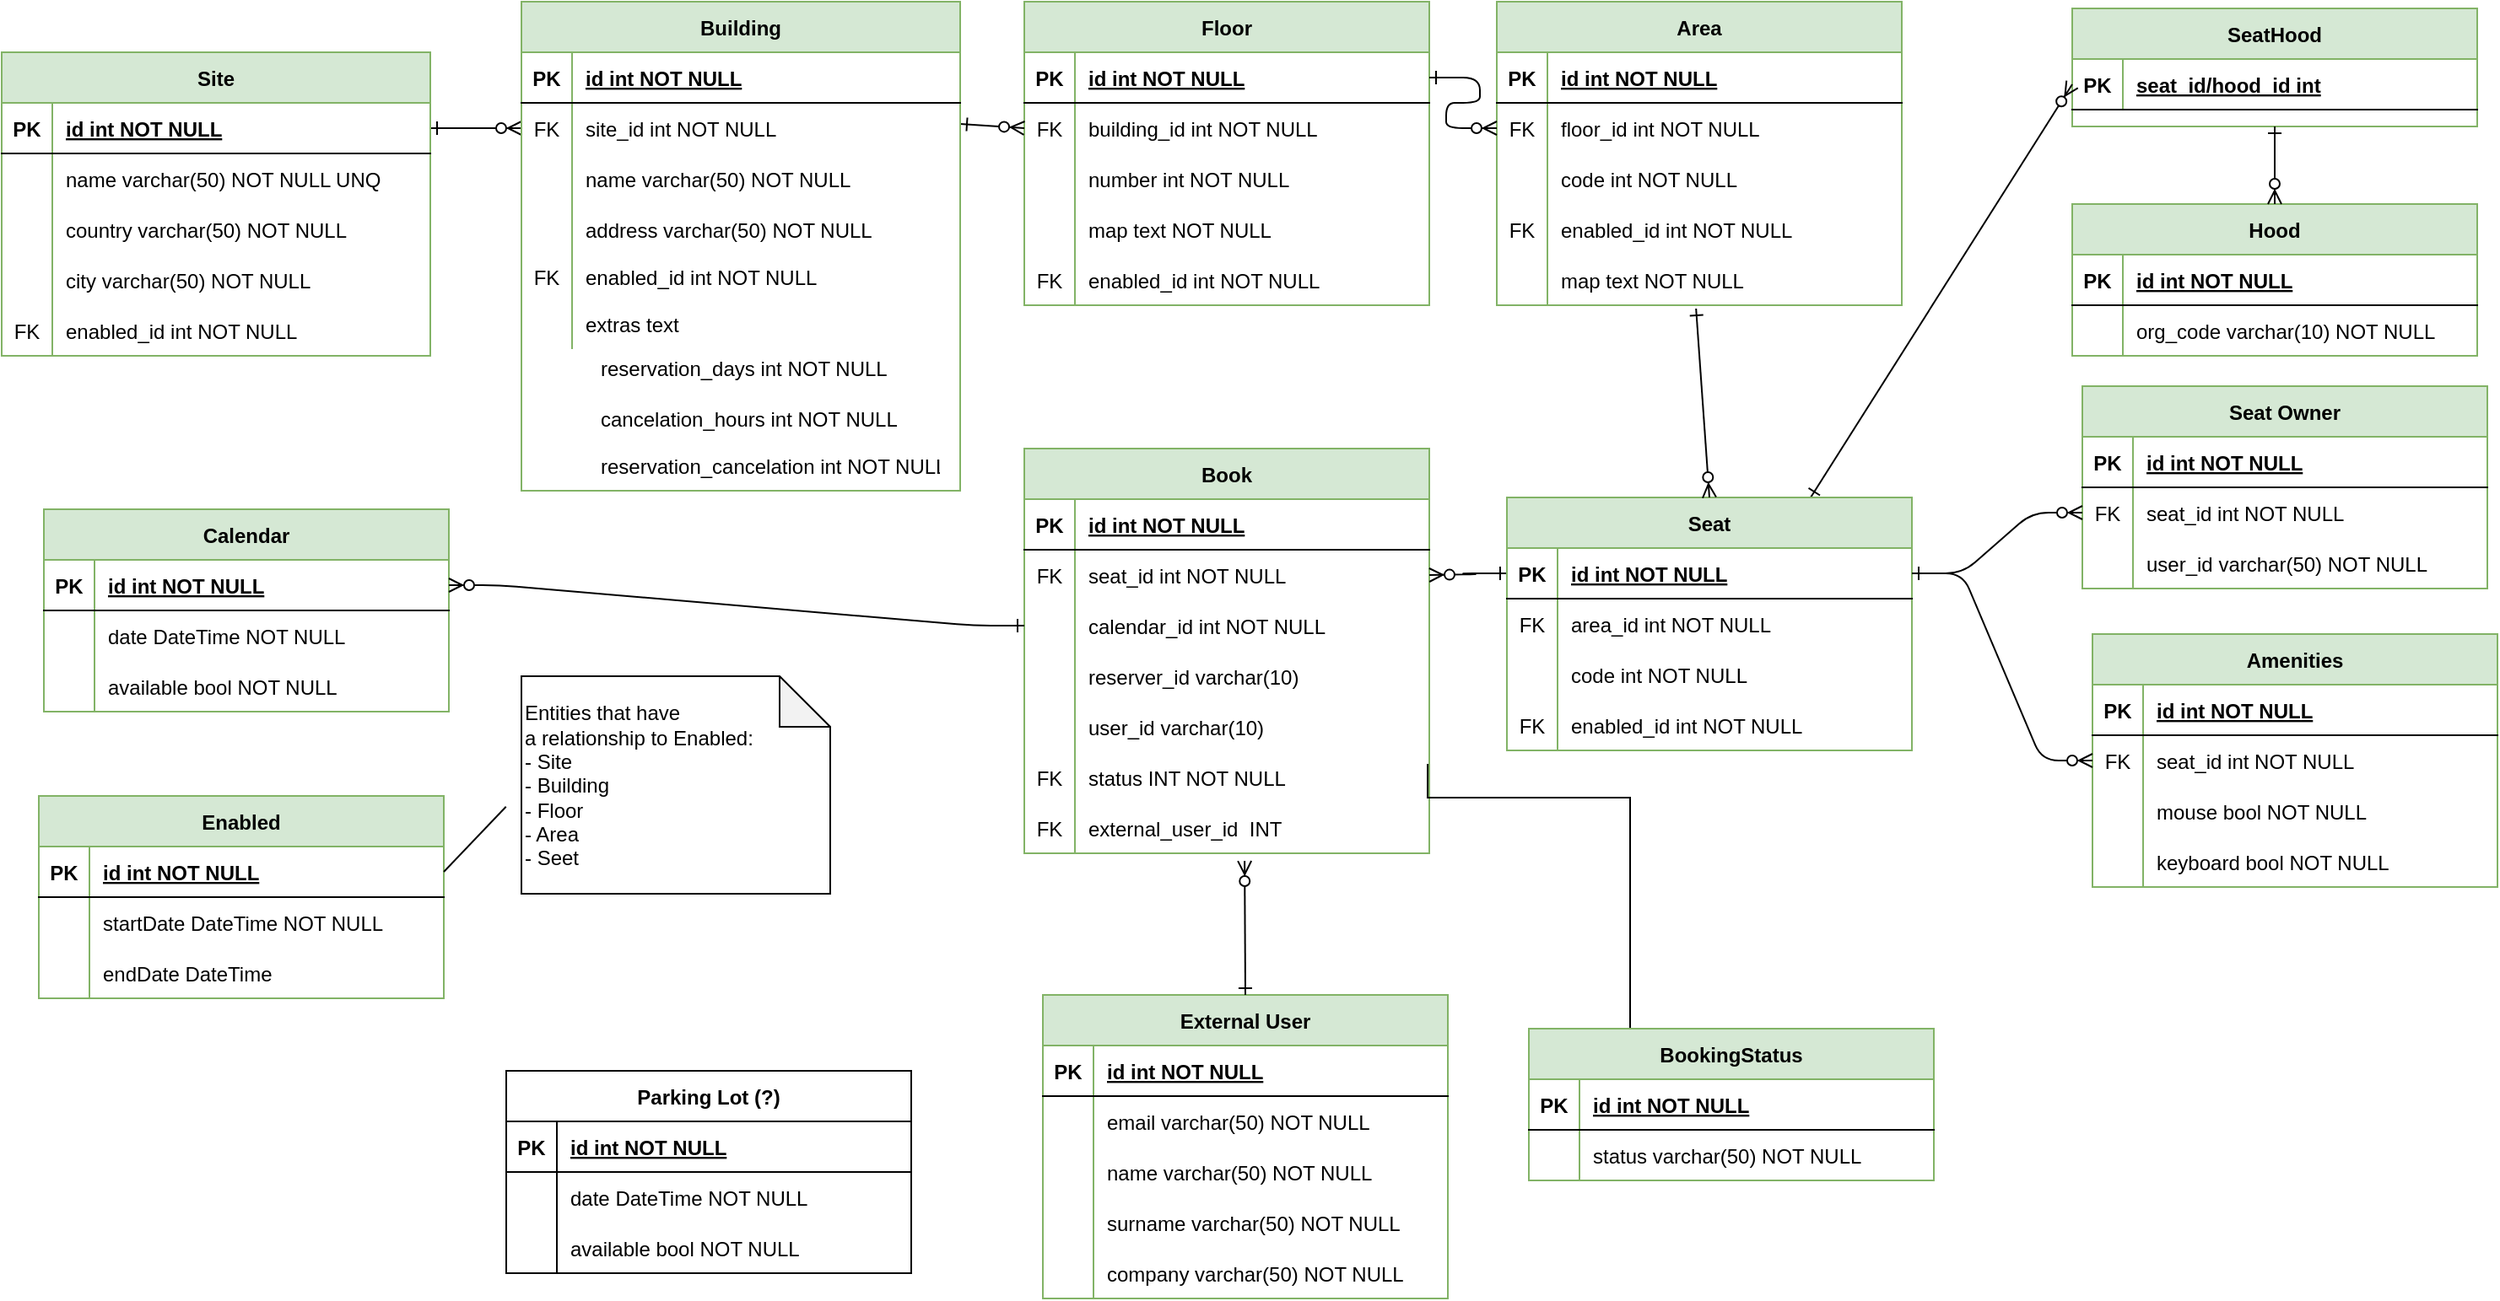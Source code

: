 <mxfile version="14.6.0" type="device"><diagram id="R2lEEEUBdFMjLlhIrx00" name="Page-1"><mxGraphModel dx="1422" dy="763" grid="0" gridSize="10" guides="1" tooltips="1" connect="1" arrows="1" fold="1" page="1" pageScale="1" pageWidth="1100" pageHeight="850" math="0" shadow="0" extFonts="Permanent Marker^https://fonts.googleapis.com/css?family=Permanent+Marker"><root><mxCell id="0"/><mxCell id="1" parent="0"/><mxCell id="C-vyLk0tnHw3VtMMgP7b-1" value="" style="endArrow=ERzeroToMany;startArrow=ERone;endFill=1;startFill=0;" parent="1" source="C-vyLk0tnHw3VtMMgP7b-24" target="_Msn4K6xnhtZyZskZR9A-14" edge="1"><mxGeometry width="100" height="100" relative="1" as="geometry"><mxPoint x="340" y="720" as="sourcePoint"/><mxPoint x="70" y="410" as="targetPoint"/></mxGeometry></mxCell><mxCell id="C-vyLk0tnHw3VtMMgP7b-23" value="Site" style="shape=table;startSize=30;container=1;collapsible=1;childLayout=tableLayout;fixedRows=1;rowLines=0;fontStyle=1;align=center;resizeLast=1;fillColor=#d5e8d4;strokeColor=#82b366;" parent="1" vertex="1"><mxGeometry x="21" y="70" width="254" height="180" as="geometry"/></mxCell><mxCell id="C-vyLk0tnHw3VtMMgP7b-24" value="" style="shape=partialRectangle;collapsible=0;dropTarget=0;pointerEvents=0;fillColor=none;points=[[0,0.5],[1,0.5]];portConstraint=eastwest;top=0;left=0;right=0;bottom=1;" parent="C-vyLk0tnHw3VtMMgP7b-23" vertex="1"><mxGeometry y="30" width="254" height="30" as="geometry"/></mxCell><mxCell id="C-vyLk0tnHw3VtMMgP7b-25" value="PK" style="shape=partialRectangle;overflow=hidden;connectable=0;fillColor=none;top=0;left=0;bottom=0;right=0;fontStyle=1;" parent="C-vyLk0tnHw3VtMMgP7b-24" vertex="1"><mxGeometry width="30" height="30" as="geometry"/></mxCell><mxCell id="C-vyLk0tnHw3VtMMgP7b-26" value="id int NOT NULL " style="shape=partialRectangle;overflow=hidden;connectable=0;fillColor=none;top=0;left=0;bottom=0;right=0;align=left;spacingLeft=6;fontStyle=5;" parent="C-vyLk0tnHw3VtMMgP7b-24" vertex="1"><mxGeometry x="30" width="224" height="30" as="geometry"/></mxCell><mxCell id="C-vyLk0tnHw3VtMMgP7b-27" value="" style="shape=partialRectangle;collapsible=0;dropTarget=0;pointerEvents=0;fillColor=none;points=[[0,0.5],[1,0.5]];portConstraint=eastwest;top=0;left=0;right=0;bottom=0;" parent="C-vyLk0tnHw3VtMMgP7b-23" vertex="1"><mxGeometry y="60" width="254" height="30" as="geometry"/></mxCell><mxCell id="C-vyLk0tnHw3VtMMgP7b-28" value="" style="shape=partialRectangle;overflow=hidden;connectable=0;fillColor=none;top=0;left=0;bottom=0;right=0;" parent="C-vyLk0tnHw3VtMMgP7b-27" vertex="1"><mxGeometry width="30" height="30" as="geometry"/></mxCell><mxCell id="C-vyLk0tnHw3VtMMgP7b-29" value="name varchar(50) NOT NULL UNQ" style="shape=partialRectangle;overflow=hidden;connectable=0;fillColor=none;top=0;left=0;bottom=0;right=0;align=left;spacingLeft=6;" parent="C-vyLk0tnHw3VtMMgP7b-27" vertex="1"><mxGeometry x="30" width="224" height="30" as="geometry"/></mxCell><mxCell id="_Msn4K6xnhtZyZskZR9A-1" value="" style="shape=partialRectangle;collapsible=0;dropTarget=0;pointerEvents=0;fillColor=none;points=[[0,0.5],[1,0.5]];portConstraint=eastwest;top=0;left=0;right=0;bottom=0;" parent="C-vyLk0tnHw3VtMMgP7b-23" vertex="1"><mxGeometry y="90" width="254" height="30" as="geometry"/></mxCell><mxCell id="_Msn4K6xnhtZyZskZR9A-2" value="" style="shape=partialRectangle;overflow=hidden;connectable=0;fillColor=none;top=0;left=0;bottom=0;right=0;" parent="_Msn4K6xnhtZyZskZR9A-1" vertex="1"><mxGeometry width="30" height="30" as="geometry"/></mxCell><mxCell id="_Msn4K6xnhtZyZskZR9A-3" value="country varchar(50) NOT NULL" style="shape=partialRectangle;overflow=hidden;connectable=0;fillColor=none;top=0;left=0;bottom=0;right=0;align=left;spacingLeft=6;" parent="_Msn4K6xnhtZyZskZR9A-1" vertex="1"><mxGeometry x="30" width="224" height="30" as="geometry"/></mxCell><mxCell id="_Msn4K6xnhtZyZskZR9A-4" value="" style="shape=partialRectangle;collapsible=0;dropTarget=0;pointerEvents=0;fillColor=none;points=[[0,0.5],[1,0.5]];portConstraint=eastwest;top=0;left=0;right=0;bottom=0;" parent="C-vyLk0tnHw3VtMMgP7b-23" vertex="1"><mxGeometry y="120" width="254" height="30" as="geometry"/></mxCell><mxCell id="_Msn4K6xnhtZyZskZR9A-5" value="" style="shape=partialRectangle;overflow=hidden;connectable=0;fillColor=none;top=0;left=0;bottom=0;right=0;" parent="_Msn4K6xnhtZyZskZR9A-4" vertex="1"><mxGeometry width="30" height="30" as="geometry"/></mxCell><mxCell id="_Msn4K6xnhtZyZskZR9A-6" value="city varchar(50) NOT NULL" style="shape=partialRectangle;overflow=hidden;connectable=0;fillColor=none;top=0;left=0;bottom=0;right=0;align=left;spacingLeft=6;" parent="_Msn4K6xnhtZyZskZR9A-4" vertex="1"><mxGeometry x="30" width="224" height="30" as="geometry"/></mxCell><mxCell id="_Msn4K6xnhtZyZskZR9A-7" value="" style="shape=partialRectangle;collapsible=0;dropTarget=0;pointerEvents=0;fillColor=none;points=[[0,0.5],[1,0.5]];portConstraint=eastwest;top=0;left=0;right=0;bottom=0;" parent="C-vyLk0tnHw3VtMMgP7b-23" vertex="1"><mxGeometry y="150" width="254" height="30" as="geometry"/></mxCell><mxCell id="_Msn4K6xnhtZyZskZR9A-8" value="FK" style="shape=partialRectangle;overflow=hidden;connectable=0;fillColor=none;top=0;left=0;bottom=0;right=0;" parent="_Msn4K6xnhtZyZskZR9A-7" vertex="1"><mxGeometry width="30" height="30" as="geometry"/></mxCell><mxCell id="_Msn4K6xnhtZyZskZR9A-9" value="enabled_id int NOT NULL" style="shape=partialRectangle;overflow=hidden;connectable=0;fillColor=none;top=0;left=0;bottom=0;right=0;align=left;spacingLeft=6;" parent="_Msn4K6xnhtZyZskZR9A-7" vertex="1"><mxGeometry x="30" width="224" height="30" as="geometry"/></mxCell><mxCell id="_Msn4K6xnhtZyZskZR9A-26" value="Floor" style="shape=table;startSize=30;container=1;collapsible=1;childLayout=tableLayout;fixedRows=1;rowLines=0;fontStyle=1;align=center;resizeLast=1;fillColor=#d5e8d4;strokeColor=#82b366;" parent="1" vertex="1"><mxGeometry x="627" y="40" width="240" height="180" as="geometry"/></mxCell><mxCell id="_Msn4K6xnhtZyZskZR9A-27" value="" style="shape=partialRectangle;collapsible=0;dropTarget=0;pointerEvents=0;fillColor=none;points=[[0,0.5],[1,0.5]];portConstraint=eastwest;top=0;left=0;right=0;bottom=1;" parent="_Msn4K6xnhtZyZskZR9A-26" vertex="1"><mxGeometry y="30" width="240" height="30" as="geometry"/></mxCell><mxCell id="_Msn4K6xnhtZyZskZR9A-28" value="PK" style="shape=partialRectangle;overflow=hidden;connectable=0;fillColor=none;top=0;left=0;bottom=0;right=0;fontStyle=1;" parent="_Msn4K6xnhtZyZskZR9A-27" vertex="1"><mxGeometry width="30" height="30" as="geometry"/></mxCell><mxCell id="_Msn4K6xnhtZyZskZR9A-29" value="id int NOT NULL " style="shape=partialRectangle;overflow=hidden;connectable=0;fillColor=none;top=0;left=0;bottom=0;right=0;align=left;spacingLeft=6;fontStyle=5;" parent="_Msn4K6xnhtZyZskZR9A-27" vertex="1"><mxGeometry x="30" width="210" height="30" as="geometry"/></mxCell><mxCell id="_Msn4K6xnhtZyZskZR9A-30" value="" style="shape=partialRectangle;collapsible=0;dropTarget=0;pointerEvents=0;fillColor=none;points=[[0,0.5],[1,0.5]];portConstraint=eastwest;top=0;left=0;right=0;bottom=0;" parent="_Msn4K6xnhtZyZskZR9A-26" vertex="1"><mxGeometry y="60" width="240" height="30" as="geometry"/></mxCell><mxCell id="_Msn4K6xnhtZyZskZR9A-31" value="FK" style="shape=partialRectangle;overflow=hidden;connectable=0;fillColor=none;top=0;left=0;bottom=0;right=0;" parent="_Msn4K6xnhtZyZskZR9A-30" vertex="1"><mxGeometry width="30" height="30" as="geometry"/></mxCell><mxCell id="_Msn4K6xnhtZyZskZR9A-32" value="building_id int NOT NULL" style="shape=partialRectangle;overflow=hidden;connectable=0;fillColor=none;top=0;left=0;bottom=0;right=0;align=left;spacingLeft=6;" parent="_Msn4K6xnhtZyZskZR9A-30" vertex="1"><mxGeometry x="30" width="210" height="30" as="geometry"/></mxCell><mxCell id="_Msn4K6xnhtZyZskZR9A-33" value="" style="shape=partialRectangle;collapsible=0;dropTarget=0;pointerEvents=0;fillColor=none;points=[[0,0.5],[1,0.5]];portConstraint=eastwest;top=0;left=0;right=0;bottom=0;" parent="_Msn4K6xnhtZyZskZR9A-26" vertex="1"><mxGeometry y="90" width="240" height="30" as="geometry"/></mxCell><mxCell id="_Msn4K6xnhtZyZskZR9A-34" value="" style="shape=partialRectangle;overflow=hidden;connectable=0;fillColor=none;top=0;left=0;bottom=0;right=0;" parent="_Msn4K6xnhtZyZskZR9A-33" vertex="1"><mxGeometry width="30" height="30" as="geometry"/></mxCell><mxCell id="_Msn4K6xnhtZyZskZR9A-35" value="number int NOT NULL" style="shape=partialRectangle;overflow=hidden;connectable=0;fillColor=none;top=0;left=0;bottom=0;right=0;align=left;spacingLeft=6;" parent="_Msn4K6xnhtZyZskZR9A-33" vertex="1"><mxGeometry x="30" width="210" height="30" as="geometry"/></mxCell><mxCell id="_Msn4K6xnhtZyZskZR9A-36" value="" style="shape=partialRectangle;collapsible=0;dropTarget=0;pointerEvents=0;fillColor=none;points=[[0,0.5],[1,0.5]];portConstraint=eastwest;top=0;left=0;right=0;bottom=0;" parent="_Msn4K6xnhtZyZskZR9A-26" vertex="1"><mxGeometry y="120" width="240" height="30" as="geometry"/></mxCell><mxCell id="_Msn4K6xnhtZyZskZR9A-37" value="" style="shape=partialRectangle;overflow=hidden;connectable=0;fillColor=none;top=0;left=0;bottom=0;right=0;" parent="_Msn4K6xnhtZyZskZR9A-36" vertex="1"><mxGeometry width="30" height="30" as="geometry"/></mxCell><mxCell id="_Msn4K6xnhtZyZskZR9A-38" value="map text NOT NULL" style="shape=partialRectangle;overflow=hidden;connectable=0;fillColor=none;top=0;left=0;bottom=0;right=0;align=left;spacingLeft=6;" parent="_Msn4K6xnhtZyZskZR9A-36" vertex="1"><mxGeometry x="30" width="210" height="30" as="geometry"/></mxCell><mxCell id="_Msn4K6xnhtZyZskZR9A-39" value="" style="shape=partialRectangle;collapsible=0;dropTarget=0;pointerEvents=0;fillColor=none;points=[[0,0.5],[1,0.5]];portConstraint=eastwest;top=0;left=0;right=0;bottom=0;" parent="_Msn4K6xnhtZyZskZR9A-26" vertex="1"><mxGeometry y="150" width="240" height="30" as="geometry"/></mxCell><mxCell id="_Msn4K6xnhtZyZskZR9A-40" value="FK" style="shape=partialRectangle;overflow=hidden;connectable=0;fillColor=none;top=0;left=0;bottom=0;right=0;" parent="_Msn4K6xnhtZyZskZR9A-39" vertex="1"><mxGeometry width="30" height="30" as="geometry"/></mxCell><mxCell id="_Msn4K6xnhtZyZskZR9A-41" value="enabled_id int NOT NULL" style="shape=partialRectangle;overflow=hidden;connectable=0;fillColor=none;top=0;left=0;bottom=0;right=0;align=left;spacingLeft=6;" parent="_Msn4K6xnhtZyZskZR9A-39" vertex="1"><mxGeometry x="30" width="210" height="30" as="geometry"/></mxCell><mxCell id="_Msn4K6xnhtZyZskZR9A-42" value="" style="endArrow=ERzeroToMany;startArrow=ERone;endFill=1;startFill=0;entryX=0;entryY=0.5;entryDx=0;entryDy=0;exitX=1;exitY=0.25;exitDx=0;exitDy=0;" parent="1" source="_Msn4K6xnhtZyZskZR9A-10" target="_Msn4K6xnhtZyZskZR9A-30" edge="1"><mxGeometry width="100" height="100" relative="1" as="geometry"><mxPoint x="599" y="172" as="sourcePoint"/><mxPoint x="612.5" y="180" as="targetPoint"/></mxGeometry></mxCell><mxCell id="_Msn4K6xnhtZyZskZR9A-46" value="Area" style="shape=table;startSize=30;container=1;collapsible=1;childLayout=tableLayout;fixedRows=1;rowLines=0;fontStyle=1;align=center;resizeLast=1;fillColor=#d5e8d4;strokeColor=#82b366;" parent="1" vertex="1"><mxGeometry x="907" y="40" width="240" height="180" as="geometry"/></mxCell><mxCell id="_Msn4K6xnhtZyZskZR9A-47" value="" style="shape=partialRectangle;collapsible=0;dropTarget=0;pointerEvents=0;fillColor=none;points=[[0,0.5],[1,0.5]];portConstraint=eastwest;top=0;left=0;right=0;bottom=1;" parent="_Msn4K6xnhtZyZskZR9A-46" vertex="1"><mxGeometry y="30" width="240" height="30" as="geometry"/></mxCell><mxCell id="_Msn4K6xnhtZyZskZR9A-48" value="PK" style="shape=partialRectangle;overflow=hidden;connectable=0;fillColor=none;top=0;left=0;bottom=0;right=0;fontStyle=1;" parent="_Msn4K6xnhtZyZskZR9A-47" vertex="1"><mxGeometry width="30" height="30" as="geometry"/></mxCell><mxCell id="_Msn4K6xnhtZyZskZR9A-49" value="id int NOT NULL " style="shape=partialRectangle;overflow=hidden;connectable=0;fillColor=none;top=0;left=0;bottom=0;right=0;align=left;spacingLeft=6;fontStyle=5;" parent="_Msn4K6xnhtZyZskZR9A-47" vertex="1"><mxGeometry x="30" width="210" height="30" as="geometry"/></mxCell><mxCell id="_Msn4K6xnhtZyZskZR9A-50" value="" style="shape=partialRectangle;collapsible=0;dropTarget=0;pointerEvents=0;fillColor=none;points=[[0,0.5],[1,0.5]];portConstraint=eastwest;top=0;left=0;right=0;bottom=0;" parent="_Msn4K6xnhtZyZskZR9A-46" vertex="1"><mxGeometry y="60" width="240" height="30" as="geometry"/></mxCell><mxCell id="_Msn4K6xnhtZyZskZR9A-51" value="FK" style="shape=partialRectangle;overflow=hidden;connectable=0;fillColor=none;top=0;left=0;bottom=0;right=0;" parent="_Msn4K6xnhtZyZskZR9A-50" vertex="1"><mxGeometry width="30" height="30" as="geometry"/></mxCell><mxCell id="_Msn4K6xnhtZyZskZR9A-52" value="floor_id int NOT NULL" style="shape=partialRectangle;overflow=hidden;connectable=0;fillColor=none;top=0;left=0;bottom=0;right=0;align=left;spacingLeft=6;" parent="_Msn4K6xnhtZyZskZR9A-50" vertex="1"><mxGeometry x="30" width="210" height="30" as="geometry"/></mxCell><mxCell id="_Msn4K6xnhtZyZskZR9A-53" value="" style="shape=partialRectangle;collapsible=0;dropTarget=0;pointerEvents=0;fillColor=none;points=[[0,0.5],[1,0.5]];portConstraint=eastwest;top=0;left=0;right=0;bottom=0;" parent="_Msn4K6xnhtZyZskZR9A-46" vertex="1"><mxGeometry y="90" width="240" height="30" as="geometry"/></mxCell><mxCell id="_Msn4K6xnhtZyZskZR9A-54" value="" style="shape=partialRectangle;overflow=hidden;connectable=0;fillColor=none;top=0;left=0;bottom=0;right=0;" parent="_Msn4K6xnhtZyZskZR9A-53" vertex="1"><mxGeometry width="30" height="30" as="geometry"/></mxCell><mxCell id="_Msn4K6xnhtZyZskZR9A-55" value="code int NOT NULL" style="shape=partialRectangle;overflow=hidden;connectable=0;fillColor=none;top=0;left=0;bottom=0;right=0;align=left;spacingLeft=6;" parent="_Msn4K6xnhtZyZskZR9A-53" vertex="1"><mxGeometry x="30" width="210" height="30" as="geometry"/></mxCell><mxCell id="_Msn4K6xnhtZyZskZR9A-59" value="" style="shape=partialRectangle;collapsible=0;dropTarget=0;pointerEvents=0;fillColor=none;points=[[0,0.5],[1,0.5]];portConstraint=eastwest;top=0;left=0;right=0;bottom=0;" parent="_Msn4K6xnhtZyZskZR9A-46" vertex="1"><mxGeometry y="120" width="240" height="30" as="geometry"/></mxCell><mxCell id="_Msn4K6xnhtZyZskZR9A-60" value="FK" style="shape=partialRectangle;overflow=hidden;connectable=0;fillColor=none;top=0;left=0;bottom=0;right=0;" parent="_Msn4K6xnhtZyZskZR9A-59" vertex="1"><mxGeometry width="30" height="30" as="geometry"/></mxCell><mxCell id="_Msn4K6xnhtZyZskZR9A-61" value="enabled_id int NOT NULL" style="shape=partialRectangle;overflow=hidden;connectable=0;fillColor=none;top=0;left=0;bottom=0;right=0;align=left;spacingLeft=6;" parent="_Msn4K6xnhtZyZskZR9A-59" vertex="1"><mxGeometry x="30" width="210" height="30" as="geometry"/></mxCell><mxCell id="_Msn4K6xnhtZyZskZR9A-214" value="" style="shape=partialRectangle;collapsible=0;dropTarget=0;pointerEvents=0;fillColor=none;points=[[0,0.5],[1,0.5]];portConstraint=eastwest;top=0;left=0;right=0;bottom=0;" parent="_Msn4K6xnhtZyZskZR9A-46" vertex="1"><mxGeometry y="150" width="240" height="30" as="geometry"/></mxCell><mxCell id="_Msn4K6xnhtZyZskZR9A-215" value="" style="shape=partialRectangle;overflow=hidden;connectable=0;fillColor=none;top=0;left=0;bottom=0;right=0;" parent="_Msn4K6xnhtZyZskZR9A-214" vertex="1"><mxGeometry width="30" height="30" as="geometry"/></mxCell><mxCell id="_Msn4K6xnhtZyZskZR9A-216" value="map text NOT NULL" style="shape=partialRectangle;overflow=hidden;connectable=0;fillColor=none;top=0;left=0;bottom=0;right=0;align=left;spacingLeft=6;" parent="_Msn4K6xnhtZyZskZR9A-214" vertex="1"><mxGeometry x="30" width="210" height="30" as="geometry"/></mxCell><mxCell id="_Msn4K6xnhtZyZskZR9A-62" value="" style="edgeStyle=entityRelationEdgeStyle;endArrow=ERzeroToMany;startArrow=ERone;endFill=1;startFill=0;exitX=1;exitY=0.5;exitDx=0;exitDy=0;entryX=0;entryY=0.5;entryDx=0;entryDy=0;" parent="1" source="_Msn4K6xnhtZyZskZR9A-27" target="_Msn4K6xnhtZyZskZR9A-50" edge="1"><mxGeometry width="100" height="100" relative="1" as="geometry"><mxPoint x="887" y="270" as="sourcePoint"/><mxPoint x="927" y="300" as="targetPoint"/></mxGeometry></mxCell><mxCell id="_Msn4K6xnhtZyZskZR9A-63" value="Amenities" style="shape=table;startSize=30;container=1;collapsible=1;childLayout=tableLayout;fixedRows=1;rowLines=0;fontStyle=1;align=center;resizeLast=1;fillColor=#d5e8d4;strokeColor=#82b366;" parent="1" vertex="1"><mxGeometry x="1260" y="415" width="240" height="150" as="geometry"/></mxCell><mxCell id="_Msn4K6xnhtZyZskZR9A-64" value="" style="shape=partialRectangle;collapsible=0;dropTarget=0;pointerEvents=0;fillColor=none;points=[[0,0.5],[1,0.5]];portConstraint=eastwest;top=0;left=0;right=0;bottom=1;" parent="_Msn4K6xnhtZyZskZR9A-63" vertex="1"><mxGeometry y="30" width="240" height="30" as="geometry"/></mxCell><mxCell id="_Msn4K6xnhtZyZskZR9A-65" value="PK" style="shape=partialRectangle;overflow=hidden;connectable=0;fillColor=none;top=0;left=0;bottom=0;right=0;fontStyle=1;" parent="_Msn4K6xnhtZyZskZR9A-64" vertex="1"><mxGeometry width="30" height="30" as="geometry"/></mxCell><mxCell id="_Msn4K6xnhtZyZskZR9A-66" value="id int NOT NULL " style="shape=partialRectangle;overflow=hidden;connectable=0;fillColor=none;top=0;left=0;bottom=0;right=0;align=left;spacingLeft=6;fontStyle=5;" parent="_Msn4K6xnhtZyZskZR9A-64" vertex="1"><mxGeometry x="30" width="210" height="30" as="geometry"/></mxCell><mxCell id="_Msn4K6xnhtZyZskZR9A-67" value="" style="shape=partialRectangle;collapsible=0;dropTarget=0;pointerEvents=0;fillColor=none;points=[[0,0.5],[1,0.5]];portConstraint=eastwest;top=0;left=0;right=0;bottom=0;" parent="_Msn4K6xnhtZyZskZR9A-63" vertex="1"><mxGeometry y="60" width="240" height="30" as="geometry"/></mxCell><mxCell id="_Msn4K6xnhtZyZskZR9A-68" value="FK" style="shape=partialRectangle;overflow=hidden;connectable=0;fillColor=none;top=0;left=0;bottom=0;right=0;" parent="_Msn4K6xnhtZyZskZR9A-67" vertex="1"><mxGeometry width="30" height="30" as="geometry"/></mxCell><mxCell id="_Msn4K6xnhtZyZskZR9A-69" value="seat_id int NOT NULL" style="shape=partialRectangle;overflow=hidden;connectable=0;fillColor=none;top=0;left=0;bottom=0;right=0;align=left;spacingLeft=6;" parent="_Msn4K6xnhtZyZskZR9A-67" vertex="1"><mxGeometry x="30" width="210" height="30" as="geometry"/></mxCell><mxCell id="_Msn4K6xnhtZyZskZR9A-70" value="" style="shape=partialRectangle;collapsible=0;dropTarget=0;pointerEvents=0;fillColor=none;points=[[0,0.5],[1,0.5]];portConstraint=eastwest;top=0;left=0;right=0;bottom=0;" parent="_Msn4K6xnhtZyZskZR9A-63" vertex="1"><mxGeometry y="90" width="240" height="30" as="geometry"/></mxCell><mxCell id="_Msn4K6xnhtZyZskZR9A-71" value="" style="shape=partialRectangle;overflow=hidden;connectable=0;fillColor=none;top=0;left=0;bottom=0;right=0;" parent="_Msn4K6xnhtZyZskZR9A-70" vertex="1"><mxGeometry width="30" height="30" as="geometry"/></mxCell><mxCell id="_Msn4K6xnhtZyZskZR9A-72" value="mouse bool NOT NULL" style="shape=partialRectangle;overflow=hidden;connectable=0;fillColor=none;top=0;left=0;bottom=0;right=0;align=left;spacingLeft=6;" parent="_Msn4K6xnhtZyZskZR9A-70" vertex="1"><mxGeometry x="30" width="210" height="30" as="geometry"/></mxCell><mxCell id="_Msn4K6xnhtZyZskZR9A-73" value="" style="shape=partialRectangle;collapsible=0;dropTarget=0;pointerEvents=0;fillColor=none;points=[[0,0.5],[1,0.5]];portConstraint=eastwest;top=0;left=0;right=0;bottom=0;" parent="_Msn4K6xnhtZyZskZR9A-63" vertex="1"><mxGeometry y="120" width="240" height="30" as="geometry"/></mxCell><mxCell id="_Msn4K6xnhtZyZskZR9A-74" value="" style="shape=partialRectangle;overflow=hidden;connectable=0;fillColor=none;top=0;left=0;bottom=0;right=0;" parent="_Msn4K6xnhtZyZskZR9A-73" vertex="1"><mxGeometry width="30" height="30" as="geometry"/></mxCell><mxCell id="_Msn4K6xnhtZyZskZR9A-75" value="keyboard bool NOT NULL" style="shape=partialRectangle;overflow=hidden;connectable=0;fillColor=none;top=0;left=0;bottom=0;right=0;align=left;spacingLeft=6;" parent="_Msn4K6xnhtZyZskZR9A-73" vertex="1"><mxGeometry x="30" width="210" height="30" as="geometry"/></mxCell><mxCell id="_Msn4K6xnhtZyZskZR9A-76" value="" style="edgeStyle=entityRelationEdgeStyle;endArrow=ERzeroToMany;startArrow=ERone;endFill=1;startFill=0;exitX=1;exitY=0.5;exitDx=0;exitDy=0;entryX=0;entryY=0.5;entryDx=0;entryDy=0;" parent="1" source="_Msn4K6xnhtZyZskZR9A-202" target="_Msn4K6xnhtZyZskZR9A-67" edge="1"><mxGeometry width="100" height="100" relative="1" as="geometry"><mxPoint x="787" y="395" as="sourcePoint"/><mxPoint x="827" y="425" as="targetPoint"/></mxGeometry></mxCell><mxCell id="_Msn4K6xnhtZyZskZR9A-77" value="Enabled" style="shape=table;startSize=30;container=1;collapsible=1;childLayout=tableLayout;fixedRows=1;rowLines=0;fontStyle=1;align=center;resizeLast=1;fillColor=#d5e8d4;strokeColor=#82b366;" parent="1" vertex="1"><mxGeometry x="43" y="511" width="240" height="120" as="geometry"/></mxCell><mxCell id="_Msn4K6xnhtZyZskZR9A-78" value="" style="shape=partialRectangle;collapsible=0;dropTarget=0;pointerEvents=0;fillColor=none;points=[[0,0.5],[1,0.5]];portConstraint=eastwest;top=0;left=0;right=0;bottom=1;" parent="_Msn4K6xnhtZyZskZR9A-77" vertex="1"><mxGeometry y="30" width="240" height="30" as="geometry"/></mxCell><mxCell id="_Msn4K6xnhtZyZskZR9A-79" value="PK" style="shape=partialRectangle;overflow=hidden;connectable=0;fillColor=none;top=0;left=0;bottom=0;right=0;fontStyle=1;" parent="_Msn4K6xnhtZyZskZR9A-78" vertex="1"><mxGeometry width="30" height="30" as="geometry"/></mxCell><mxCell id="_Msn4K6xnhtZyZskZR9A-80" value="id int NOT NULL " style="shape=partialRectangle;overflow=hidden;connectable=0;fillColor=none;top=0;left=0;bottom=0;right=0;align=left;spacingLeft=6;fontStyle=5;" parent="_Msn4K6xnhtZyZskZR9A-78" vertex="1"><mxGeometry x="30" width="210" height="30" as="geometry"/></mxCell><mxCell id="_Msn4K6xnhtZyZskZR9A-84" value="" style="shape=partialRectangle;collapsible=0;dropTarget=0;pointerEvents=0;fillColor=none;points=[[0,0.5],[1,0.5]];portConstraint=eastwest;top=0;left=0;right=0;bottom=0;" parent="_Msn4K6xnhtZyZskZR9A-77" vertex="1"><mxGeometry y="60" width="240" height="30" as="geometry"/></mxCell><mxCell id="_Msn4K6xnhtZyZskZR9A-85" value="" style="shape=partialRectangle;overflow=hidden;connectable=0;fillColor=none;top=0;left=0;bottom=0;right=0;" parent="_Msn4K6xnhtZyZskZR9A-84" vertex="1"><mxGeometry width="30" height="30" as="geometry"/></mxCell><mxCell id="_Msn4K6xnhtZyZskZR9A-86" value="startDate DateTime NOT NULL" style="shape=partialRectangle;overflow=hidden;connectable=0;fillColor=none;top=0;left=0;bottom=0;right=0;align=left;spacingLeft=6;" parent="_Msn4K6xnhtZyZskZR9A-84" vertex="1"><mxGeometry x="30" width="210" height="30" as="geometry"/></mxCell><mxCell id="_Msn4K6xnhtZyZskZR9A-87" value="" style="shape=partialRectangle;collapsible=0;dropTarget=0;pointerEvents=0;fillColor=none;points=[[0,0.5],[1,0.5]];portConstraint=eastwest;top=0;left=0;right=0;bottom=0;" parent="_Msn4K6xnhtZyZskZR9A-77" vertex="1"><mxGeometry y="90" width="240" height="30" as="geometry"/></mxCell><mxCell id="_Msn4K6xnhtZyZskZR9A-88" value="" style="shape=partialRectangle;overflow=hidden;connectable=0;fillColor=none;top=0;left=0;bottom=0;right=0;" parent="_Msn4K6xnhtZyZskZR9A-87" vertex="1"><mxGeometry width="30" height="30" as="geometry"/></mxCell><mxCell id="_Msn4K6xnhtZyZskZR9A-89" value="endDate DateTime" style="shape=partialRectangle;overflow=hidden;connectable=0;fillColor=none;top=0;left=0;bottom=0;right=0;align=left;spacingLeft=6;" parent="_Msn4K6xnhtZyZskZR9A-87" vertex="1"><mxGeometry x="30" width="210" height="30" as="geometry"/></mxCell><mxCell id="_Msn4K6xnhtZyZskZR9A-90" value="SeatHood" style="shape=table;startSize=30;container=1;collapsible=1;childLayout=tableLayout;fixedRows=1;rowLines=0;fontStyle=1;align=center;resizeLast=1;fillColor=#d5e8d4;strokeColor=#82b366;" parent="1" vertex="1"><mxGeometry x="1248" y="44" width="240" height="70" as="geometry"/></mxCell><mxCell id="_Msn4K6xnhtZyZskZR9A-91" value="" style="shape=partialRectangle;collapsible=0;dropTarget=0;pointerEvents=0;fillColor=none;points=[[0,0.5],[1,0.5]];portConstraint=eastwest;top=0;left=0;right=0;bottom=1;" parent="_Msn4K6xnhtZyZskZR9A-90" vertex="1"><mxGeometry y="30" width="240" height="30" as="geometry"/></mxCell><mxCell id="_Msn4K6xnhtZyZskZR9A-92" value="PK" style="shape=partialRectangle;overflow=hidden;connectable=0;fillColor=none;top=0;left=0;bottom=0;right=0;fontStyle=1;" parent="_Msn4K6xnhtZyZskZR9A-91" vertex="1"><mxGeometry width="30" height="30" as="geometry"/></mxCell><mxCell id="_Msn4K6xnhtZyZskZR9A-93" value="seat_id/hood_id int" style="shape=partialRectangle;overflow=hidden;connectable=0;fillColor=none;top=0;left=0;bottom=0;right=0;align=left;spacingLeft=6;fontStyle=5;" parent="_Msn4K6xnhtZyZskZR9A-91" vertex="1"><mxGeometry x="30" width="210" height="30" as="geometry"/></mxCell><mxCell id="_Msn4K6xnhtZyZskZR9A-107" value="Hood" style="shape=table;startSize=30;container=1;collapsible=1;childLayout=tableLayout;fixedRows=1;rowLines=0;fontStyle=1;align=center;resizeLast=1;fillColor=#d5e8d4;strokeColor=#82b366;" parent="1" vertex="1"><mxGeometry x="1248" y="160" width="240" height="90" as="geometry"/></mxCell><mxCell id="_Msn4K6xnhtZyZskZR9A-108" value="" style="shape=partialRectangle;collapsible=0;dropTarget=0;pointerEvents=0;fillColor=none;points=[[0,0.5],[1,0.5]];portConstraint=eastwest;top=0;left=0;right=0;bottom=1;" parent="_Msn4K6xnhtZyZskZR9A-107" vertex="1"><mxGeometry y="30" width="240" height="30" as="geometry"/></mxCell><mxCell id="_Msn4K6xnhtZyZskZR9A-109" value="PK" style="shape=partialRectangle;overflow=hidden;connectable=0;fillColor=none;top=0;left=0;bottom=0;right=0;fontStyle=1;" parent="_Msn4K6xnhtZyZskZR9A-108" vertex="1"><mxGeometry width="30" height="30" as="geometry"/></mxCell><mxCell id="_Msn4K6xnhtZyZskZR9A-110" value="id int NOT NULL " style="shape=partialRectangle;overflow=hidden;connectable=0;fillColor=none;top=0;left=0;bottom=0;right=0;align=left;spacingLeft=6;fontStyle=5;" parent="_Msn4K6xnhtZyZskZR9A-108" vertex="1"><mxGeometry x="30" width="210" height="30" as="geometry"/></mxCell><mxCell id="_Msn4K6xnhtZyZskZR9A-111" value="" style="shape=partialRectangle;collapsible=0;dropTarget=0;pointerEvents=0;fillColor=none;points=[[0,0.5],[1,0.5]];portConstraint=eastwest;top=0;left=0;right=0;bottom=0;" parent="_Msn4K6xnhtZyZskZR9A-107" vertex="1"><mxGeometry y="60" width="240" height="30" as="geometry"/></mxCell><mxCell id="_Msn4K6xnhtZyZskZR9A-112" value="" style="shape=partialRectangle;overflow=hidden;connectable=0;fillColor=none;top=0;left=0;bottom=0;right=0;" parent="_Msn4K6xnhtZyZskZR9A-111" vertex="1"><mxGeometry width="30" height="30" as="geometry"/></mxCell><mxCell id="_Msn4K6xnhtZyZskZR9A-113" value="org_code varchar(10) NOT NULL" style="shape=partialRectangle;overflow=hidden;connectable=0;fillColor=none;top=0;left=0;bottom=0;right=0;align=left;spacingLeft=6;" parent="_Msn4K6xnhtZyZskZR9A-111" vertex="1"><mxGeometry x="30" width="210" height="30" as="geometry"/></mxCell><mxCell id="_Msn4K6xnhtZyZskZR9A-120" value="" style="endArrow=ERzeroToMany;startArrow=ERone;endFill=1;startFill=0;entryX=0;entryY=0.5;entryDx=0;entryDy=0;exitX=0.75;exitY=0;exitDx=0;exitDy=0;" parent="1" source="_Msn4K6xnhtZyZskZR9A-201" target="_Msn4K6xnhtZyZskZR9A-91" edge="1"><mxGeometry width="100" height="100" relative="1" as="geometry"><mxPoint x="1147" y="90" as="sourcePoint"/><mxPoint x="1237" y="460.0" as="targetPoint"/></mxGeometry></mxCell><mxCell id="_Msn4K6xnhtZyZskZR9A-121" value="" style="endArrow=ERzeroToMany;startArrow=ERone;endFill=1;startFill=0;exitX=0.5;exitY=1;exitDx=0;exitDy=0;entryX=0.5;entryY=0;entryDx=0;entryDy=0;" parent="1" source="_Msn4K6xnhtZyZskZR9A-90" target="_Msn4K6xnhtZyZskZR9A-107" edge="1"><mxGeometry width="100" height="100" relative="1" as="geometry"><mxPoint x="1312" y="176" as="sourcePoint"/><mxPoint x="1306" y="370" as="targetPoint"/></mxGeometry></mxCell><mxCell id="_Msn4K6xnhtZyZskZR9A-141" value="Book" style="shape=table;startSize=30;container=1;collapsible=1;childLayout=tableLayout;fixedRows=1;rowLines=0;fontStyle=1;align=center;resizeLast=1;fillColor=#d5e8d4;strokeColor=#82b366;" parent="1" vertex="1"><mxGeometry x="627" y="305" width="240" height="240" as="geometry"/></mxCell><mxCell id="_Msn4K6xnhtZyZskZR9A-142" value="" style="shape=partialRectangle;collapsible=0;dropTarget=0;pointerEvents=0;fillColor=none;points=[[0,0.5],[1,0.5]];portConstraint=eastwest;top=0;left=0;right=0;bottom=1;" parent="_Msn4K6xnhtZyZskZR9A-141" vertex="1"><mxGeometry y="30" width="240" height="30" as="geometry"/></mxCell><mxCell id="_Msn4K6xnhtZyZskZR9A-143" value="PK" style="shape=partialRectangle;overflow=hidden;connectable=0;fillColor=none;top=0;left=0;bottom=0;right=0;fontStyle=1;" parent="_Msn4K6xnhtZyZskZR9A-142" vertex="1"><mxGeometry width="30" height="30" as="geometry"/></mxCell><mxCell id="_Msn4K6xnhtZyZskZR9A-144" value="id int NOT NULL " style="shape=partialRectangle;overflow=hidden;connectable=0;fillColor=none;top=0;left=0;bottom=0;right=0;align=left;spacingLeft=6;fontStyle=5;" parent="_Msn4K6xnhtZyZskZR9A-142" vertex="1"><mxGeometry x="30" width="210" height="30" as="geometry"/></mxCell><mxCell id="_Msn4K6xnhtZyZskZR9A-145" value="" style="shape=partialRectangle;collapsible=0;dropTarget=0;pointerEvents=0;fillColor=none;points=[[0,0.5],[1,0.5]];portConstraint=eastwest;top=0;left=0;right=0;bottom=0;" parent="_Msn4K6xnhtZyZskZR9A-141" vertex="1"><mxGeometry y="60" width="240" height="30" as="geometry"/></mxCell><mxCell id="_Msn4K6xnhtZyZskZR9A-146" value="FK" style="shape=partialRectangle;overflow=hidden;connectable=0;fillColor=none;top=0;left=0;bottom=0;right=0;" parent="_Msn4K6xnhtZyZskZR9A-145" vertex="1"><mxGeometry width="30" height="30" as="geometry"/></mxCell><mxCell id="_Msn4K6xnhtZyZskZR9A-147" value="seat_id int NOT NULL" style="shape=partialRectangle;overflow=hidden;connectable=0;fillColor=none;top=0;left=0;bottom=0;right=0;align=left;spacingLeft=6;" parent="_Msn4K6xnhtZyZskZR9A-145" vertex="1"><mxGeometry x="30" width="210" height="30" as="geometry"/></mxCell><mxCell id="_Msn4K6xnhtZyZskZR9A-148" value="" style="shape=partialRectangle;collapsible=0;dropTarget=0;pointerEvents=0;fillColor=none;points=[[0,0.5],[1,0.5]];portConstraint=eastwest;top=0;left=0;right=0;bottom=0;" parent="_Msn4K6xnhtZyZskZR9A-141" vertex="1"><mxGeometry y="90" width="240" height="30" as="geometry"/></mxCell><mxCell id="_Msn4K6xnhtZyZskZR9A-149" value="" style="shape=partialRectangle;overflow=hidden;connectable=0;fillColor=none;top=0;left=0;bottom=0;right=0;" parent="_Msn4K6xnhtZyZskZR9A-148" vertex="1"><mxGeometry width="30" height="30" as="geometry"/></mxCell><mxCell id="_Msn4K6xnhtZyZskZR9A-150" value="calendar_id int NOT NULL" style="shape=partialRectangle;overflow=hidden;connectable=0;fillColor=none;top=0;left=0;bottom=0;right=0;align=left;spacingLeft=6;" parent="_Msn4K6xnhtZyZskZR9A-148" vertex="1"><mxGeometry x="30" width="210" height="30" as="geometry"/></mxCell><mxCell id="_Msn4K6xnhtZyZskZR9A-151" value="" style="shape=partialRectangle;collapsible=0;dropTarget=0;pointerEvents=0;fillColor=none;points=[[0,0.5],[1,0.5]];portConstraint=eastwest;top=0;left=0;right=0;bottom=0;" parent="_Msn4K6xnhtZyZskZR9A-141" vertex="1"><mxGeometry y="120" width="240" height="30" as="geometry"/></mxCell><mxCell id="_Msn4K6xnhtZyZskZR9A-152" value="" style="shape=partialRectangle;overflow=hidden;connectable=0;fillColor=none;top=0;left=0;bottom=0;right=0;" parent="_Msn4K6xnhtZyZskZR9A-151" vertex="1"><mxGeometry width="30" height="30" as="geometry"/></mxCell><mxCell id="_Msn4K6xnhtZyZskZR9A-153" value="reserver_id varchar(10)" style="shape=partialRectangle;overflow=hidden;connectable=0;fillColor=none;top=0;left=0;bottom=0;right=0;align=left;spacingLeft=6;" parent="_Msn4K6xnhtZyZskZR9A-151" vertex="1"><mxGeometry x="30" width="210" height="30" as="geometry"/></mxCell><mxCell id="_Msn4K6xnhtZyZskZR9A-154" value="" style="shape=partialRectangle;collapsible=0;dropTarget=0;pointerEvents=0;fillColor=none;points=[[0,0.5],[1,0.5]];portConstraint=eastwest;top=0;left=0;right=0;bottom=0;" parent="_Msn4K6xnhtZyZskZR9A-141" vertex="1"><mxGeometry y="150" width="240" height="30" as="geometry"/></mxCell><mxCell id="_Msn4K6xnhtZyZskZR9A-155" value="" style="shape=partialRectangle;overflow=hidden;connectable=0;fillColor=none;top=0;left=0;bottom=0;right=0;" parent="_Msn4K6xnhtZyZskZR9A-154" vertex="1"><mxGeometry width="30" height="30" as="geometry"/></mxCell><mxCell id="_Msn4K6xnhtZyZskZR9A-156" value="user_id varchar(10)" style="shape=partialRectangle;overflow=hidden;connectable=0;fillColor=none;top=0;left=0;bottom=0;right=0;align=left;spacingLeft=6;" parent="_Msn4K6xnhtZyZskZR9A-154" vertex="1"><mxGeometry x="30" width="210" height="30" as="geometry"/></mxCell><mxCell id="_Msn4K6xnhtZyZskZR9A-157" value="" style="shape=partialRectangle;collapsible=0;dropTarget=0;pointerEvents=0;fillColor=none;points=[[0,0.5],[1,0.5]];portConstraint=eastwest;top=0;left=0;right=0;bottom=0;" parent="_Msn4K6xnhtZyZskZR9A-141" vertex="1"><mxGeometry y="180" width="240" height="30" as="geometry"/></mxCell><mxCell id="_Msn4K6xnhtZyZskZR9A-158" value="FK" style="shape=partialRectangle;overflow=hidden;connectable=0;fillColor=none;top=0;left=0;bottom=0;right=0;" parent="_Msn4K6xnhtZyZskZR9A-157" vertex="1"><mxGeometry width="30" height="30" as="geometry"/></mxCell><mxCell id="_Msn4K6xnhtZyZskZR9A-159" value="status INT NOT NULL" style="shape=partialRectangle;overflow=hidden;connectable=0;fillColor=none;top=0;left=0;bottom=0;right=0;align=left;spacingLeft=6;" parent="_Msn4K6xnhtZyZskZR9A-157" vertex="1"><mxGeometry x="30" width="210" height="30" as="geometry"/></mxCell><mxCell id="_Msn4K6xnhtZyZskZR9A-219" value="" style="shape=partialRectangle;collapsible=0;dropTarget=0;pointerEvents=0;fillColor=none;points=[[0,0.5],[1,0.5]];portConstraint=eastwest;top=0;left=0;right=0;bottom=0;" parent="_Msn4K6xnhtZyZskZR9A-141" vertex="1"><mxGeometry y="210" width="240" height="30" as="geometry"/></mxCell><mxCell id="_Msn4K6xnhtZyZskZR9A-220" value="FK" style="shape=partialRectangle;overflow=hidden;connectable=0;fillColor=none;top=0;left=0;bottom=0;right=0;" parent="_Msn4K6xnhtZyZskZR9A-219" vertex="1"><mxGeometry width="30" height="30" as="geometry"/></mxCell><mxCell id="_Msn4K6xnhtZyZskZR9A-221" value="external_user_id  INT" style="shape=partialRectangle;overflow=hidden;connectable=0;fillColor=none;top=0;left=0;bottom=0;right=0;align=left;spacingLeft=6;" parent="_Msn4K6xnhtZyZskZR9A-219" vertex="1"><mxGeometry x="30" width="210" height="30" as="geometry"/></mxCell><mxCell id="_Msn4K6xnhtZyZskZR9A-160" value="" style="edgeStyle=entityRelationEdgeStyle;endArrow=ERzeroToMany;startArrow=ERone;endFill=1;startFill=0;exitX=0;exitY=0.5;exitDx=0;exitDy=0;entryX=1;entryY=0.5;entryDx=0;entryDy=0;" parent="1" source="_Msn4K6xnhtZyZskZR9A-202" target="_Msn4K6xnhtZyZskZR9A-145" edge="1"><mxGeometry width="100" height="100" relative="1" as="geometry"><mxPoint x="737" y="370" as="sourcePoint"/><mxPoint x="777" y="400" as="targetPoint"/></mxGeometry></mxCell><mxCell id="_Msn4K6xnhtZyZskZR9A-161" value="Calendar" style="shape=table;startSize=30;container=1;collapsible=1;childLayout=tableLayout;fixedRows=1;rowLines=0;fontStyle=1;align=center;resizeLast=1;fillColor=#d5e8d4;strokeColor=#82b366;" parent="1" vertex="1"><mxGeometry x="46" y="341" width="240" height="120" as="geometry"/></mxCell><mxCell id="_Msn4K6xnhtZyZskZR9A-162" value="" style="shape=partialRectangle;collapsible=0;dropTarget=0;pointerEvents=0;fillColor=none;points=[[0,0.5],[1,0.5]];portConstraint=eastwest;top=0;left=0;right=0;bottom=1;" parent="_Msn4K6xnhtZyZskZR9A-161" vertex="1"><mxGeometry y="30" width="240" height="30" as="geometry"/></mxCell><mxCell id="_Msn4K6xnhtZyZskZR9A-163" value="PK" style="shape=partialRectangle;overflow=hidden;connectable=0;fillColor=none;top=0;left=0;bottom=0;right=0;fontStyle=1;" parent="_Msn4K6xnhtZyZskZR9A-162" vertex="1"><mxGeometry width="30" height="30" as="geometry"/></mxCell><mxCell id="_Msn4K6xnhtZyZskZR9A-164" value="id int NOT NULL " style="shape=partialRectangle;overflow=hidden;connectable=0;fillColor=none;top=0;left=0;bottom=0;right=0;align=left;spacingLeft=6;fontStyle=5;" parent="_Msn4K6xnhtZyZskZR9A-162" vertex="1"><mxGeometry x="30" width="210" height="30" as="geometry"/></mxCell><mxCell id="_Msn4K6xnhtZyZskZR9A-165" value="" style="shape=partialRectangle;collapsible=0;dropTarget=0;pointerEvents=0;fillColor=none;points=[[0,0.5],[1,0.5]];portConstraint=eastwest;top=0;left=0;right=0;bottom=0;" parent="_Msn4K6xnhtZyZskZR9A-161" vertex="1"><mxGeometry y="60" width="240" height="30" as="geometry"/></mxCell><mxCell id="_Msn4K6xnhtZyZskZR9A-166" value="" style="shape=partialRectangle;overflow=hidden;connectable=0;fillColor=none;top=0;left=0;bottom=0;right=0;" parent="_Msn4K6xnhtZyZskZR9A-165" vertex="1"><mxGeometry width="30" height="30" as="geometry"/></mxCell><mxCell id="_Msn4K6xnhtZyZskZR9A-167" value="date DateTime NOT NULL" style="shape=partialRectangle;overflow=hidden;connectable=0;fillColor=none;top=0;left=0;bottom=0;right=0;align=left;spacingLeft=6;" parent="_Msn4K6xnhtZyZskZR9A-165" vertex="1"><mxGeometry x="30" width="210" height="30" as="geometry"/></mxCell><mxCell id="_Msn4K6xnhtZyZskZR9A-171" value="" style="shape=partialRectangle;collapsible=0;dropTarget=0;pointerEvents=0;fillColor=none;points=[[0,0.5],[1,0.5]];portConstraint=eastwest;top=0;left=0;right=0;bottom=0;" parent="_Msn4K6xnhtZyZskZR9A-161" vertex="1"><mxGeometry y="90" width="240" height="30" as="geometry"/></mxCell><mxCell id="_Msn4K6xnhtZyZskZR9A-172" value="" style="shape=partialRectangle;overflow=hidden;connectable=0;fillColor=none;top=0;left=0;bottom=0;right=0;" parent="_Msn4K6xnhtZyZskZR9A-171" vertex="1"><mxGeometry width="30" height="30" as="geometry"/></mxCell><mxCell id="_Msn4K6xnhtZyZskZR9A-173" value="available bool NOT NULL" style="shape=partialRectangle;overflow=hidden;connectable=0;fillColor=none;top=0;left=0;bottom=0;right=0;align=left;spacingLeft=6;" parent="_Msn4K6xnhtZyZskZR9A-171" vertex="1"><mxGeometry x="30" width="210" height="30" as="geometry"/></mxCell><mxCell id="_Msn4K6xnhtZyZskZR9A-180" value="" style="edgeStyle=entityRelationEdgeStyle;endArrow=ERzeroToMany;startArrow=ERone;endFill=1;startFill=0;exitX=0;exitY=0.5;exitDx=0;exitDy=0;entryX=1;entryY=0.5;entryDx=0;entryDy=0;" parent="1" source="_Msn4K6xnhtZyZskZR9A-148" target="_Msn4K6xnhtZyZskZR9A-162" edge="1"><mxGeometry width="100" height="100" relative="1" as="geometry"><mxPoint x="420" y="320" as="sourcePoint"/><mxPoint x="380" y="590" as="targetPoint"/></mxGeometry></mxCell><mxCell id="_Msn4K6xnhtZyZskZR9A-181" value="Parking Lot (?)" style="shape=table;startSize=30;container=1;collapsible=1;childLayout=tableLayout;fixedRows=1;rowLines=0;fontStyle=1;align=center;resizeLast=1;" parent="1" vertex="1"><mxGeometry x="320" y="674" width="240" height="120" as="geometry"/></mxCell><mxCell id="_Msn4K6xnhtZyZskZR9A-182" value="" style="shape=partialRectangle;collapsible=0;dropTarget=0;pointerEvents=0;fillColor=none;points=[[0,0.5],[1,0.5]];portConstraint=eastwest;top=0;left=0;right=0;bottom=1;" parent="_Msn4K6xnhtZyZskZR9A-181" vertex="1"><mxGeometry y="30" width="240" height="30" as="geometry"/></mxCell><mxCell id="_Msn4K6xnhtZyZskZR9A-183" value="PK" style="shape=partialRectangle;overflow=hidden;connectable=0;fillColor=none;top=0;left=0;bottom=0;right=0;fontStyle=1;" parent="_Msn4K6xnhtZyZskZR9A-182" vertex="1"><mxGeometry width="30" height="30" as="geometry"/></mxCell><mxCell id="_Msn4K6xnhtZyZskZR9A-184" value="id int NOT NULL " style="shape=partialRectangle;overflow=hidden;connectable=0;fillColor=none;top=0;left=0;bottom=0;right=0;align=left;spacingLeft=6;fontStyle=5;" parent="_Msn4K6xnhtZyZskZR9A-182" vertex="1"><mxGeometry x="30" width="210" height="30" as="geometry"/></mxCell><mxCell id="_Msn4K6xnhtZyZskZR9A-185" value="" style="shape=partialRectangle;collapsible=0;dropTarget=0;pointerEvents=0;fillColor=none;points=[[0,0.5],[1,0.5]];portConstraint=eastwest;top=0;left=0;right=0;bottom=0;" parent="_Msn4K6xnhtZyZskZR9A-181" vertex="1"><mxGeometry y="60" width="240" height="30" as="geometry"/></mxCell><mxCell id="_Msn4K6xnhtZyZskZR9A-186" value="" style="shape=partialRectangle;overflow=hidden;connectable=0;fillColor=none;top=0;left=0;bottom=0;right=0;" parent="_Msn4K6xnhtZyZskZR9A-185" vertex="1"><mxGeometry width="30" height="30" as="geometry"/></mxCell><mxCell id="_Msn4K6xnhtZyZskZR9A-187" value="date DateTime NOT NULL" style="shape=partialRectangle;overflow=hidden;connectable=0;fillColor=none;top=0;left=0;bottom=0;right=0;align=left;spacingLeft=6;" parent="_Msn4K6xnhtZyZskZR9A-185" vertex="1"><mxGeometry x="30" width="210" height="30" as="geometry"/></mxCell><mxCell id="_Msn4K6xnhtZyZskZR9A-188" value="" style="shape=partialRectangle;collapsible=0;dropTarget=0;pointerEvents=0;fillColor=none;points=[[0,0.5],[1,0.5]];portConstraint=eastwest;top=0;left=0;right=0;bottom=0;" parent="_Msn4K6xnhtZyZskZR9A-181" vertex="1"><mxGeometry y="90" width="240" height="30" as="geometry"/></mxCell><mxCell id="_Msn4K6xnhtZyZskZR9A-189" value="" style="shape=partialRectangle;overflow=hidden;connectable=0;fillColor=none;top=0;left=0;bottom=0;right=0;" parent="_Msn4K6xnhtZyZskZR9A-188" vertex="1"><mxGeometry width="30" height="30" as="geometry"/></mxCell><mxCell id="_Msn4K6xnhtZyZskZR9A-190" value="available bool NOT NULL" style="shape=partialRectangle;overflow=hidden;connectable=0;fillColor=none;top=0;left=0;bottom=0;right=0;align=left;spacingLeft=6;" parent="_Msn4K6xnhtZyZskZR9A-188" vertex="1"><mxGeometry x="30" width="210" height="30" as="geometry"/></mxCell><mxCell id="_Msn4K6xnhtZyZskZR9A-201" value="Seat" style="shape=table;startSize=30;container=1;collapsible=1;childLayout=tableLayout;fixedRows=1;rowLines=0;fontStyle=1;align=center;resizeLast=1;fillColor=#d5e8d4;strokeColor=#82b366;" parent="1" vertex="1"><mxGeometry x="913" y="334" width="240" height="150" as="geometry"/></mxCell><mxCell id="_Msn4K6xnhtZyZskZR9A-202" value="" style="shape=partialRectangle;collapsible=0;dropTarget=0;pointerEvents=0;fillColor=none;points=[[0,0.5],[1,0.5]];portConstraint=eastwest;top=0;left=0;right=0;bottom=1;" parent="_Msn4K6xnhtZyZskZR9A-201" vertex="1"><mxGeometry y="30" width="240" height="30" as="geometry"/></mxCell><mxCell id="_Msn4K6xnhtZyZskZR9A-203" value="PK" style="shape=partialRectangle;overflow=hidden;connectable=0;fillColor=none;top=0;left=0;bottom=0;right=0;fontStyle=1;" parent="_Msn4K6xnhtZyZskZR9A-202" vertex="1"><mxGeometry width="30" height="30" as="geometry"/></mxCell><mxCell id="_Msn4K6xnhtZyZskZR9A-204" value="id int NOT NULL " style="shape=partialRectangle;overflow=hidden;connectable=0;fillColor=none;top=0;left=0;bottom=0;right=0;align=left;spacingLeft=6;fontStyle=5;" parent="_Msn4K6xnhtZyZskZR9A-202" vertex="1"><mxGeometry x="30" width="210" height="30" as="geometry"/></mxCell><mxCell id="_Msn4K6xnhtZyZskZR9A-205" value="" style="shape=partialRectangle;collapsible=0;dropTarget=0;pointerEvents=0;fillColor=none;points=[[0,0.5],[1,0.5]];portConstraint=eastwest;top=0;left=0;right=0;bottom=0;" parent="_Msn4K6xnhtZyZskZR9A-201" vertex="1"><mxGeometry y="60" width="240" height="30" as="geometry"/></mxCell><mxCell id="_Msn4K6xnhtZyZskZR9A-206" value="FK" style="shape=partialRectangle;overflow=hidden;connectable=0;fillColor=none;top=0;left=0;bottom=0;right=0;" parent="_Msn4K6xnhtZyZskZR9A-205" vertex="1"><mxGeometry width="30" height="30" as="geometry"/></mxCell><mxCell id="_Msn4K6xnhtZyZskZR9A-207" value="area_id int NOT NULL" style="shape=partialRectangle;overflow=hidden;connectable=0;fillColor=none;top=0;left=0;bottom=0;right=0;align=left;spacingLeft=6;" parent="_Msn4K6xnhtZyZskZR9A-205" vertex="1"><mxGeometry x="30" width="210" height="30" as="geometry"/></mxCell><mxCell id="_Msn4K6xnhtZyZskZR9A-208" value="" style="shape=partialRectangle;collapsible=0;dropTarget=0;pointerEvents=0;fillColor=none;points=[[0,0.5],[1,0.5]];portConstraint=eastwest;top=0;left=0;right=0;bottom=0;" parent="_Msn4K6xnhtZyZskZR9A-201" vertex="1"><mxGeometry y="90" width="240" height="30" as="geometry"/></mxCell><mxCell id="_Msn4K6xnhtZyZskZR9A-209" value="" style="shape=partialRectangle;overflow=hidden;connectable=0;fillColor=none;top=0;left=0;bottom=0;right=0;" parent="_Msn4K6xnhtZyZskZR9A-208" vertex="1"><mxGeometry width="30" height="30" as="geometry"/></mxCell><mxCell id="_Msn4K6xnhtZyZskZR9A-210" value="code int NOT NULL" style="shape=partialRectangle;overflow=hidden;connectable=0;fillColor=none;top=0;left=0;bottom=0;right=0;align=left;spacingLeft=6;" parent="_Msn4K6xnhtZyZskZR9A-208" vertex="1"><mxGeometry x="30" width="210" height="30" as="geometry"/></mxCell><mxCell id="_Msn4K6xnhtZyZskZR9A-211" value="" style="shape=partialRectangle;collapsible=0;dropTarget=0;pointerEvents=0;fillColor=none;points=[[0,0.5],[1,0.5]];portConstraint=eastwest;top=0;left=0;right=0;bottom=0;" parent="_Msn4K6xnhtZyZskZR9A-201" vertex="1"><mxGeometry y="120" width="240" height="30" as="geometry"/></mxCell><mxCell id="_Msn4K6xnhtZyZskZR9A-212" value="FK" style="shape=partialRectangle;overflow=hidden;connectable=0;fillColor=none;top=0;left=0;bottom=0;right=0;" parent="_Msn4K6xnhtZyZskZR9A-211" vertex="1"><mxGeometry width="30" height="30" as="geometry"/></mxCell><mxCell id="_Msn4K6xnhtZyZskZR9A-213" value="enabled_id int NOT NULL" style="shape=partialRectangle;overflow=hidden;connectable=0;fillColor=none;top=0;left=0;bottom=0;right=0;align=left;spacingLeft=6;" parent="_Msn4K6xnhtZyZskZR9A-211" vertex="1"><mxGeometry x="30" width="210" height="30" as="geometry"/></mxCell><mxCell id="_Msn4K6xnhtZyZskZR9A-217" value="" style="endArrow=ERzeroToMany;startArrow=ERone;endFill=1;startFill=0;entryX=0.5;entryY=0;entryDx=0;entryDy=0;exitX=0.492;exitY=1.067;exitDx=0;exitDy=0;exitPerimeter=0;" parent="1" source="_Msn4K6xnhtZyZskZR9A-214" target="_Msn4K6xnhtZyZskZR9A-201" edge="1"><mxGeometry width="100" height="100" relative="1" as="geometry"><mxPoint x="1147" y="90" as="sourcePoint"/><mxPoint x="1267" y="360" as="targetPoint"/></mxGeometry></mxCell><mxCell id="_Msn4K6xnhtZyZskZR9A-222" value="External User" style="shape=table;startSize=30;container=1;collapsible=1;childLayout=tableLayout;fixedRows=1;rowLines=0;fontStyle=1;align=center;resizeLast=1;fillColor=#d5e8d4;strokeColor=#82b366;" parent="1" vertex="1"><mxGeometry x="638" y="629" width="240" height="180" as="geometry"/></mxCell><mxCell id="_Msn4K6xnhtZyZskZR9A-223" value="" style="shape=partialRectangle;collapsible=0;dropTarget=0;pointerEvents=0;fillColor=none;points=[[0,0.5],[1,0.5]];portConstraint=eastwest;top=0;left=0;right=0;bottom=1;" parent="_Msn4K6xnhtZyZskZR9A-222" vertex="1"><mxGeometry y="30" width="240" height="30" as="geometry"/></mxCell><mxCell id="_Msn4K6xnhtZyZskZR9A-224" value="PK" style="shape=partialRectangle;overflow=hidden;connectable=0;fillColor=none;top=0;left=0;bottom=0;right=0;fontStyle=1;" parent="_Msn4K6xnhtZyZskZR9A-223" vertex="1"><mxGeometry width="30" height="30" as="geometry"/></mxCell><mxCell id="_Msn4K6xnhtZyZskZR9A-225" value="id int NOT NULL " style="shape=partialRectangle;overflow=hidden;connectable=0;fillColor=none;top=0;left=0;bottom=0;right=0;align=left;spacingLeft=6;fontStyle=5;" parent="_Msn4K6xnhtZyZskZR9A-223" vertex="1"><mxGeometry x="30" width="210" height="30" as="geometry"/></mxCell><mxCell id="_Msn4K6xnhtZyZskZR9A-232" value="" style="shape=partialRectangle;collapsible=0;dropTarget=0;pointerEvents=0;fillColor=none;points=[[0,0.5],[1,0.5]];portConstraint=eastwest;top=0;left=0;right=0;bottom=0;" parent="_Msn4K6xnhtZyZskZR9A-222" vertex="1"><mxGeometry y="60" width="240" height="30" as="geometry"/></mxCell><mxCell id="_Msn4K6xnhtZyZskZR9A-233" value="" style="shape=partialRectangle;overflow=hidden;connectable=0;fillColor=none;top=0;left=0;bottom=0;right=0;" parent="_Msn4K6xnhtZyZskZR9A-232" vertex="1"><mxGeometry width="30" height="30" as="geometry"/></mxCell><mxCell id="_Msn4K6xnhtZyZskZR9A-234" value="email varchar(50) NOT NULL" style="shape=partialRectangle;overflow=hidden;connectable=0;fillColor=none;top=0;left=0;bottom=0;right=0;align=left;spacingLeft=6;" parent="_Msn4K6xnhtZyZskZR9A-232" vertex="1"><mxGeometry x="30" width="210" height="30" as="geometry"/></mxCell><mxCell id="_Msn4K6xnhtZyZskZR9A-235" value="" style="shape=partialRectangle;collapsible=0;dropTarget=0;pointerEvents=0;fillColor=none;points=[[0,0.5],[1,0.5]];portConstraint=eastwest;top=0;left=0;right=0;bottom=0;" parent="_Msn4K6xnhtZyZskZR9A-222" vertex="1"><mxGeometry y="90" width="240" height="30" as="geometry"/></mxCell><mxCell id="_Msn4K6xnhtZyZskZR9A-236" value="" style="shape=partialRectangle;overflow=hidden;connectable=0;fillColor=none;top=0;left=0;bottom=0;right=0;" parent="_Msn4K6xnhtZyZskZR9A-235" vertex="1"><mxGeometry width="30" height="30" as="geometry"/></mxCell><mxCell id="_Msn4K6xnhtZyZskZR9A-237" value="name varchar(50) NOT NULL" style="shape=partialRectangle;overflow=hidden;connectable=0;fillColor=none;top=0;left=0;bottom=0;right=0;align=left;spacingLeft=6;" parent="_Msn4K6xnhtZyZskZR9A-235" vertex="1"><mxGeometry x="30" width="210" height="30" as="geometry"/></mxCell><mxCell id="_Msn4K6xnhtZyZskZR9A-238" value="" style="shape=partialRectangle;collapsible=0;dropTarget=0;pointerEvents=0;fillColor=none;points=[[0,0.5],[1,0.5]];portConstraint=eastwest;top=0;left=0;right=0;bottom=0;" parent="_Msn4K6xnhtZyZskZR9A-222" vertex="1"><mxGeometry y="120" width="240" height="30" as="geometry"/></mxCell><mxCell id="_Msn4K6xnhtZyZskZR9A-239" value="" style="shape=partialRectangle;overflow=hidden;connectable=0;fillColor=none;top=0;left=0;bottom=0;right=0;" parent="_Msn4K6xnhtZyZskZR9A-238" vertex="1"><mxGeometry width="30" height="30" as="geometry"/></mxCell><mxCell id="_Msn4K6xnhtZyZskZR9A-240" value="surname varchar(50) NOT NULL" style="shape=partialRectangle;overflow=hidden;connectable=0;fillColor=none;top=0;left=0;bottom=0;right=0;align=left;spacingLeft=6;" parent="_Msn4K6xnhtZyZskZR9A-238" vertex="1"><mxGeometry x="30" width="210" height="30" as="geometry"/></mxCell><mxCell id="_Msn4K6xnhtZyZskZR9A-241" value="" style="shape=partialRectangle;collapsible=0;dropTarget=0;pointerEvents=0;fillColor=none;points=[[0,0.5],[1,0.5]];portConstraint=eastwest;top=0;left=0;right=0;bottom=0;" parent="_Msn4K6xnhtZyZskZR9A-222" vertex="1"><mxGeometry y="150" width="240" height="30" as="geometry"/></mxCell><mxCell id="_Msn4K6xnhtZyZskZR9A-242" value="" style="shape=partialRectangle;overflow=hidden;connectable=0;fillColor=none;top=0;left=0;bottom=0;right=0;" parent="_Msn4K6xnhtZyZskZR9A-241" vertex="1"><mxGeometry width="30" height="30" as="geometry"/></mxCell><mxCell id="_Msn4K6xnhtZyZskZR9A-243" value="company varchar(50) NOT NULL" style="shape=partialRectangle;overflow=hidden;connectable=0;fillColor=none;top=0;left=0;bottom=0;right=0;align=left;spacingLeft=6;" parent="_Msn4K6xnhtZyZskZR9A-241" vertex="1"><mxGeometry x="30" width="210" height="30" as="geometry"/></mxCell><mxCell id="_Msn4K6xnhtZyZskZR9A-244" value="" style="endArrow=ERzeroToMany;startArrow=ERone;endFill=1;startFill=0;entryX=0.544;entryY=1.151;entryDx=0;entryDy=0;exitX=0.5;exitY=0;exitDx=0;exitDy=0;entryPerimeter=0;" parent="1" source="_Msn4K6xnhtZyZskZR9A-222" target="_Msn4K6xnhtZyZskZR9A-219" edge="1"><mxGeometry width="100" height="100" relative="1" as="geometry"><mxPoint x="625" y="624" as="sourcePoint"/><mxPoint x="564" y="623" as="targetPoint"/></mxGeometry></mxCell><mxCell id="_Msn4K6xnhtZyZskZR9A-254" value="Seat Owner" style="shape=table;startSize=30;container=1;collapsible=1;childLayout=tableLayout;fixedRows=1;rowLines=0;fontStyle=1;align=center;resizeLast=1;fillColor=#d5e8d4;strokeColor=#82b366;" parent="1" vertex="1"><mxGeometry x="1254" y="268" width="240" height="120" as="geometry"/></mxCell><mxCell id="_Msn4K6xnhtZyZskZR9A-255" value="" style="shape=partialRectangle;collapsible=0;dropTarget=0;pointerEvents=0;fillColor=none;points=[[0,0.5],[1,0.5]];portConstraint=eastwest;top=0;left=0;right=0;bottom=1;" parent="_Msn4K6xnhtZyZskZR9A-254" vertex="1"><mxGeometry y="30" width="240" height="30" as="geometry"/></mxCell><mxCell id="_Msn4K6xnhtZyZskZR9A-256" value="PK" style="shape=partialRectangle;overflow=hidden;connectable=0;fillColor=none;top=0;left=0;bottom=0;right=0;fontStyle=1;" parent="_Msn4K6xnhtZyZskZR9A-255" vertex="1"><mxGeometry width="30" height="30" as="geometry"/></mxCell><mxCell id="_Msn4K6xnhtZyZskZR9A-257" value="id int NOT NULL " style="shape=partialRectangle;overflow=hidden;connectable=0;fillColor=none;top=0;left=0;bottom=0;right=0;align=left;spacingLeft=6;fontStyle=5;" parent="_Msn4K6xnhtZyZskZR9A-255" vertex="1"><mxGeometry x="30" width="210" height="30" as="geometry"/></mxCell><mxCell id="_Msn4K6xnhtZyZskZR9A-258" value="" style="shape=partialRectangle;collapsible=0;dropTarget=0;pointerEvents=0;fillColor=none;points=[[0,0.5],[1,0.5]];portConstraint=eastwest;top=0;left=0;right=0;bottom=0;" parent="_Msn4K6xnhtZyZskZR9A-254" vertex="1"><mxGeometry y="60" width="240" height="30" as="geometry"/></mxCell><mxCell id="_Msn4K6xnhtZyZskZR9A-259" value="FK" style="shape=partialRectangle;overflow=hidden;connectable=0;fillColor=none;top=0;left=0;bottom=0;right=0;" parent="_Msn4K6xnhtZyZskZR9A-258" vertex="1"><mxGeometry width="30" height="30" as="geometry"/></mxCell><mxCell id="_Msn4K6xnhtZyZskZR9A-260" value="seat_id int NOT NULL" style="shape=partialRectangle;overflow=hidden;connectable=0;fillColor=none;top=0;left=0;bottom=0;right=0;align=left;spacingLeft=6;" parent="_Msn4K6xnhtZyZskZR9A-258" vertex="1"><mxGeometry x="30" width="210" height="30" as="geometry"/></mxCell><mxCell id="_Msn4K6xnhtZyZskZR9A-261" value="" style="shape=partialRectangle;collapsible=0;dropTarget=0;pointerEvents=0;fillColor=none;points=[[0,0.5],[1,0.5]];portConstraint=eastwest;top=0;left=0;right=0;bottom=0;" parent="_Msn4K6xnhtZyZskZR9A-254" vertex="1"><mxGeometry y="90" width="240" height="30" as="geometry"/></mxCell><mxCell id="_Msn4K6xnhtZyZskZR9A-262" value="" style="shape=partialRectangle;overflow=hidden;connectable=0;fillColor=none;top=0;left=0;bottom=0;right=0;" parent="_Msn4K6xnhtZyZskZR9A-261" vertex="1"><mxGeometry width="30" height="30" as="geometry"/></mxCell><mxCell id="_Msn4K6xnhtZyZskZR9A-263" value="user_id varchar(50) NOT NULL" style="shape=partialRectangle;overflow=hidden;connectable=0;fillColor=none;top=0;left=0;bottom=0;right=0;align=left;spacingLeft=6;" parent="_Msn4K6xnhtZyZskZR9A-261" vertex="1"><mxGeometry x="30" width="210" height="30" as="geometry"/></mxCell><mxCell id="_Msn4K6xnhtZyZskZR9A-267" value="" style="edgeStyle=entityRelationEdgeStyle;endArrow=ERzeroToMany;startArrow=ERone;endFill=1;startFill=0;exitX=1;exitY=0.5;exitDx=0;exitDy=0;entryX=0;entryY=0.5;entryDx=0;entryDy=0;" parent="1" source="_Msn4K6xnhtZyZskZR9A-202" target="_Msn4K6xnhtZyZskZR9A-258" edge="1"><mxGeometry width="100" height="100" relative="1" as="geometry"><mxPoint x="1274" y="584" as="sourcePoint"/><mxPoint x="1314" y="374" as="targetPoint"/></mxGeometry></mxCell><mxCell id="7h2WHoGguHtbqXFoWYpk-32" value="" style="group" parent="1" vertex="1" connectable="0"><mxGeometry x="329" y="40" width="260" height="290" as="geometry"/></mxCell><mxCell id="_Msn4K6xnhtZyZskZR9A-10" value="Building" style="shape=table;startSize=30;container=1;collapsible=1;childLayout=tableLayout;fixedRows=1;rowLines=0;fontStyle=1;align=center;resizeLast=1;fillColor=#d5e8d4;strokeColor=#82b366;" parent="7h2WHoGguHtbqXFoWYpk-32" vertex="1"><mxGeometry width="260" height="290" as="geometry"/></mxCell><mxCell id="_Msn4K6xnhtZyZskZR9A-11" value="" style="shape=partialRectangle;collapsible=0;dropTarget=0;pointerEvents=0;fillColor=none;points=[[0,0.5],[1,0.5]];portConstraint=eastwest;top=0;left=0;right=0;bottom=1;" parent="_Msn4K6xnhtZyZskZR9A-10" vertex="1"><mxGeometry y="30" width="260" height="30" as="geometry"/></mxCell><mxCell id="_Msn4K6xnhtZyZskZR9A-12" value="PK" style="shape=partialRectangle;overflow=hidden;connectable=0;fillColor=none;top=0;left=0;bottom=0;right=0;fontStyle=1;" parent="_Msn4K6xnhtZyZskZR9A-11" vertex="1"><mxGeometry width="30" height="30" as="geometry"/></mxCell><mxCell id="_Msn4K6xnhtZyZskZR9A-13" value="id int NOT NULL " style="shape=partialRectangle;overflow=hidden;connectable=0;fillColor=none;top=0;left=0;bottom=0;right=0;align=left;spacingLeft=6;fontStyle=5;" parent="_Msn4K6xnhtZyZskZR9A-11" vertex="1"><mxGeometry x="30" width="230" height="30" as="geometry"/></mxCell><mxCell id="_Msn4K6xnhtZyZskZR9A-14" value="" style="shape=partialRectangle;collapsible=0;dropTarget=0;pointerEvents=0;fillColor=none;points=[[0,0.5],[1,0.5]];portConstraint=eastwest;top=0;left=0;right=0;bottom=0;" parent="_Msn4K6xnhtZyZskZR9A-10" vertex="1"><mxGeometry y="60" width="260" height="30" as="geometry"/></mxCell><mxCell id="_Msn4K6xnhtZyZskZR9A-15" value="FK" style="shape=partialRectangle;overflow=hidden;connectable=0;fillColor=none;top=0;left=0;bottom=0;right=0;" parent="_Msn4K6xnhtZyZskZR9A-14" vertex="1"><mxGeometry width="30" height="30" as="geometry"/></mxCell><mxCell id="_Msn4K6xnhtZyZskZR9A-16" value="site_id int NOT NULL" style="shape=partialRectangle;overflow=hidden;connectable=0;fillColor=none;top=0;left=0;bottom=0;right=0;align=left;spacingLeft=6;" parent="_Msn4K6xnhtZyZskZR9A-14" vertex="1"><mxGeometry x="30" width="230" height="30" as="geometry"/></mxCell><mxCell id="_Msn4K6xnhtZyZskZR9A-17" value="" style="shape=partialRectangle;collapsible=0;dropTarget=0;pointerEvents=0;fillColor=none;points=[[0,0.5],[1,0.5]];portConstraint=eastwest;top=0;left=0;right=0;bottom=0;" parent="_Msn4K6xnhtZyZskZR9A-10" vertex="1"><mxGeometry y="90" width="260" height="30" as="geometry"/></mxCell><mxCell id="_Msn4K6xnhtZyZskZR9A-18" value="" style="shape=partialRectangle;overflow=hidden;connectable=0;fillColor=none;top=0;left=0;bottom=0;right=0;" parent="_Msn4K6xnhtZyZskZR9A-17" vertex="1"><mxGeometry width="30" height="30" as="geometry"/></mxCell><mxCell id="_Msn4K6xnhtZyZskZR9A-19" value="name varchar(50) NOT NULL" style="shape=partialRectangle;overflow=hidden;connectable=0;fillColor=none;top=0;left=0;bottom=0;right=0;align=left;spacingLeft=6;" parent="_Msn4K6xnhtZyZskZR9A-17" vertex="1"><mxGeometry x="30" width="230" height="30" as="geometry"/></mxCell><mxCell id="_Msn4K6xnhtZyZskZR9A-20" value="" style="shape=partialRectangle;collapsible=0;dropTarget=0;pointerEvents=0;fillColor=none;points=[[0,0.5],[1,0.5]];portConstraint=eastwest;top=0;left=0;right=0;bottom=0;" parent="_Msn4K6xnhtZyZskZR9A-10" vertex="1"><mxGeometry y="120" width="260" height="30" as="geometry"/></mxCell><mxCell id="_Msn4K6xnhtZyZskZR9A-21" value="" style="shape=partialRectangle;overflow=hidden;connectable=0;fillColor=none;top=0;left=0;bottom=0;right=0;" parent="_Msn4K6xnhtZyZskZR9A-20" vertex="1"><mxGeometry width="30" height="30" as="geometry"/></mxCell><mxCell id="_Msn4K6xnhtZyZskZR9A-22" value="address varchar(50) NOT NULL" style="shape=partialRectangle;overflow=hidden;connectable=0;fillColor=none;top=0;left=0;bottom=0;right=0;align=left;spacingLeft=6;" parent="_Msn4K6xnhtZyZskZR9A-20" vertex="1"><mxGeometry x="30" width="230" height="30" as="geometry"/></mxCell><mxCell id="_Msn4K6xnhtZyZskZR9A-23" value="" style="shape=partialRectangle;collapsible=0;dropTarget=0;pointerEvents=0;fillColor=none;points=[[0,0.5],[1,0.5]];portConstraint=eastwest;top=0;left=0;right=0;bottom=0;" parent="_Msn4K6xnhtZyZskZR9A-10" vertex="1"><mxGeometry y="150" width="260" height="26" as="geometry"/></mxCell><mxCell id="_Msn4K6xnhtZyZskZR9A-24" value="FK" style="shape=partialRectangle;overflow=hidden;connectable=0;fillColor=none;top=0;left=0;bottom=0;right=0;" parent="_Msn4K6xnhtZyZskZR9A-23" vertex="1"><mxGeometry width="30" height="26" as="geometry"/></mxCell><mxCell id="_Msn4K6xnhtZyZskZR9A-25" value="enabled_id int NOT NULL" style="shape=partialRectangle;overflow=hidden;connectable=0;fillColor=none;top=0;left=0;bottom=0;right=0;align=left;spacingLeft=6;" parent="_Msn4K6xnhtZyZskZR9A-23" vertex="1"><mxGeometry x="30" width="230" height="26" as="geometry"/></mxCell><mxCell id="_Msn4K6xnhtZyZskZR9A-43" value="" style="shape=partialRectangle;collapsible=0;dropTarget=0;pointerEvents=0;fillColor=none;points=[[0,0.5],[1,0.5]];portConstraint=eastwest;top=0;left=0;right=0;bottom=0;" parent="_Msn4K6xnhtZyZskZR9A-10" vertex="1"><mxGeometry y="176" width="260" height="30" as="geometry"/></mxCell><mxCell id="_Msn4K6xnhtZyZskZR9A-44" value="" style="shape=partialRectangle;overflow=hidden;connectable=0;fillColor=none;top=0;left=0;bottom=0;right=0;" parent="_Msn4K6xnhtZyZskZR9A-43" vertex="1"><mxGeometry width="30" height="30" as="geometry"/></mxCell><mxCell id="_Msn4K6xnhtZyZskZR9A-45" value="extras text" style="shape=partialRectangle;overflow=hidden;connectable=0;fillColor=none;top=0;left=0;bottom=0;right=0;align=left;spacingLeft=6;" parent="_Msn4K6xnhtZyZskZR9A-43" vertex="1"><mxGeometry x="30" width="230" height="30" as="geometry"/></mxCell><mxCell id="7h2WHoGguHtbqXFoWYpk-5" value="reservation_days int NOT NULL" style="shape=partialRectangle;overflow=hidden;connectable=0;fillColor=none;top=0;left=0;bottom=0;right=0;align=left;spacingLeft=6;" parent="7h2WHoGguHtbqXFoWYpk-32" vertex="1"><mxGeometry x="39" y="202" width="210" height="30" as="geometry"/></mxCell><mxCell id="7h2WHoGguHtbqXFoWYpk-30" value="cancelation_hours int NOT NULL" style="shape=partialRectangle;overflow=hidden;connectable=0;fillColor=none;top=0;left=0;bottom=0;right=0;align=left;spacingLeft=6;" parent="7h2WHoGguHtbqXFoWYpk-32" vertex="1"><mxGeometry x="39" y="232" width="210" height="30" as="geometry"/></mxCell><mxCell id="7h2WHoGguHtbqXFoWYpk-31" value="reservation_cancelation int NOT NULL" style="shape=partialRectangle;overflow=hidden;connectable=0;fillColor=none;top=0;left=0;bottom=0;right=0;align=left;spacingLeft=6;" parent="7h2WHoGguHtbqXFoWYpk-32" vertex="1"><mxGeometry x="39" y="260" width="210" height="30" as="geometry"/></mxCell><mxCell id="7h2WHoGguHtbqXFoWYpk-59" style="edgeStyle=none;rounded=0;orthogonalLoop=1;jettySize=auto;html=1;exitX=1;exitY=0.5;exitDx=0;exitDy=0;entryX=-0.05;entryY=0.6;entryDx=0;entryDy=0;entryPerimeter=0;endArrow=none;endFill=0;" parent="1" source="_Msn4K6xnhtZyZskZR9A-78" target="7h2WHoGguHtbqXFoWYpk-60" edge="1"><mxGeometry relative="1" as="geometry"><mxPoint x="322" y="510" as="targetPoint"/></mxGeometry></mxCell><mxCell id="7h2WHoGguHtbqXFoWYpk-60" value="&lt;div align=&quot;left&quot;&gt;Entities that have &lt;br&gt;&lt;/div&gt;&lt;div align=&quot;left&quot;&gt;a relationship to Enabled:&lt;/div&gt;&lt;div align=&quot;left&quot;&gt;- Site&lt;/div&gt;&lt;div align=&quot;left&quot;&gt;- Building&lt;/div&gt;&lt;div align=&quot;left&quot;&gt;- Floor&lt;/div&gt;&lt;div align=&quot;left&quot;&gt;- Area&lt;/div&gt;&lt;div align=&quot;left&quot;&gt;- Seet&lt;br&gt;&lt;/div&gt;" style="shape=note;whiteSpace=wrap;html=1;backgroundOutline=1;darkOpacity=0.05;rounded=1;align=left;" parent="1" vertex="1"><mxGeometry x="329" y="440" width="183" height="129" as="geometry"/></mxCell><mxCell id="PyRf7obYWXMOQD09WSPf-12" style="edgeStyle=orthogonalEdgeStyle;rounded=0;orthogonalLoop=1;jettySize=auto;html=1;exitX=0.25;exitY=0;exitDx=0;exitDy=0;entryX=0.996;entryY=0.233;entryDx=0;entryDy=0;entryPerimeter=0;endArrow=none;endFill=0;" edge="1" parent="1" source="PyRf7obYWXMOQD09WSPf-2" target="_Msn4K6xnhtZyZskZR9A-157"><mxGeometry relative="1" as="geometry"><Array as="points"><mxPoint x="986" y="512"/><mxPoint x="866" y="512"/></Array></mxGeometry></mxCell><mxCell id="PyRf7obYWXMOQD09WSPf-2" value="BookingStatus" style="shape=table;startSize=30;container=1;collapsible=1;childLayout=tableLayout;fixedRows=1;rowLines=0;fontStyle=1;align=center;resizeLast=1;fillColor=#d5e8d4;strokeColor=#82b366;" vertex="1" parent="1"><mxGeometry x="926" y="649" width="240" height="90" as="geometry"/></mxCell><mxCell id="PyRf7obYWXMOQD09WSPf-3" value="" style="shape=partialRectangle;collapsible=0;dropTarget=0;pointerEvents=0;fillColor=none;points=[[0,0.5],[1,0.5]];portConstraint=eastwest;top=0;left=0;right=0;bottom=1;" vertex="1" parent="PyRf7obYWXMOQD09WSPf-2"><mxGeometry y="30" width="240" height="30" as="geometry"/></mxCell><mxCell id="PyRf7obYWXMOQD09WSPf-4" value="PK" style="shape=partialRectangle;overflow=hidden;connectable=0;fillColor=none;top=0;left=0;bottom=0;right=0;fontStyle=1;" vertex="1" parent="PyRf7obYWXMOQD09WSPf-3"><mxGeometry width="30" height="30" as="geometry"/></mxCell><mxCell id="PyRf7obYWXMOQD09WSPf-5" value="id int NOT NULL " style="shape=partialRectangle;overflow=hidden;connectable=0;fillColor=none;top=0;left=0;bottom=0;right=0;align=left;spacingLeft=6;fontStyle=5;" vertex="1" parent="PyRf7obYWXMOQD09WSPf-3"><mxGeometry x="30" width="210" height="30" as="geometry"/></mxCell><mxCell id="PyRf7obYWXMOQD09WSPf-6" value="" style="shape=partialRectangle;collapsible=0;dropTarget=0;pointerEvents=0;fillColor=none;points=[[0,0.5],[1,0.5]];portConstraint=eastwest;top=0;left=0;right=0;bottom=0;" vertex="1" parent="PyRf7obYWXMOQD09WSPf-2"><mxGeometry y="60" width="240" height="30" as="geometry"/></mxCell><mxCell id="PyRf7obYWXMOQD09WSPf-7" value="" style="shape=partialRectangle;overflow=hidden;connectable=0;fillColor=none;top=0;left=0;bottom=0;right=0;" vertex="1" parent="PyRf7obYWXMOQD09WSPf-6"><mxGeometry width="30" height="30" as="geometry"/></mxCell><mxCell id="PyRf7obYWXMOQD09WSPf-8" value="status varchar(50) NOT NULL" style="shape=partialRectangle;overflow=hidden;connectable=0;fillColor=none;top=0;left=0;bottom=0;right=0;align=left;spacingLeft=6;" vertex="1" parent="PyRf7obYWXMOQD09WSPf-6"><mxGeometry x="30" width="210" height="30" as="geometry"/></mxCell></root></mxGraphModel></diagram></mxfile>